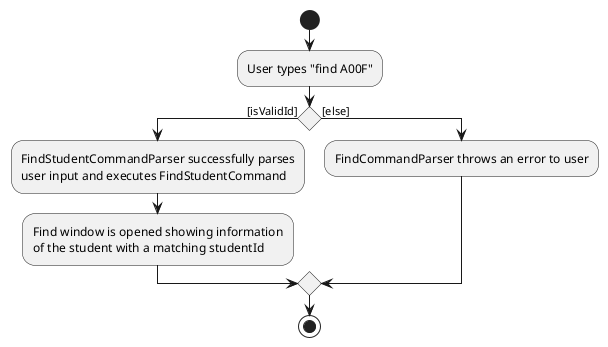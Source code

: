 @startuml
start
:User types "find A00F";
if () then ([isValidId])
    :FindStudentCommandParser successfully parses
    user input and executes FindStudentCommand;
    :Find window is opened showing information
    of the student with a matching studentId;
else ([else])
:FindCommandParser throws an error to user;
endif
stop
@enduml
